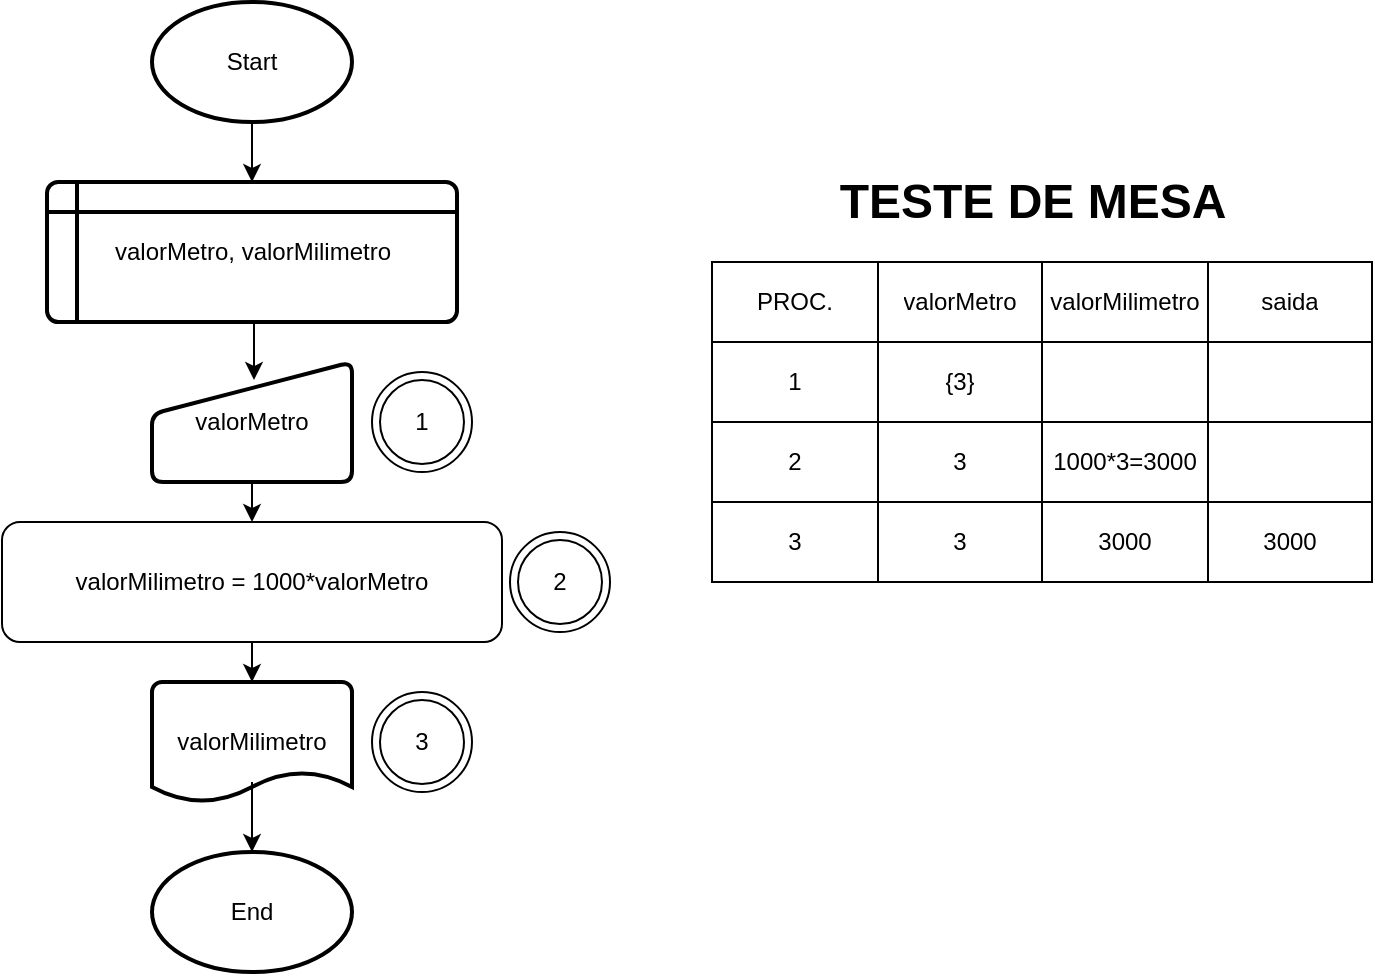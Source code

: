 <mxfile version="13.6.5" type="github">
  <diagram id="AKFp9x0IBh2-5NKwpCKr" name="Page-1">
    <mxGraphModel dx="856" dy="513" grid="1" gridSize="10" guides="1" tooltips="1" connect="1" arrows="1" fold="1" page="1" pageScale="1" pageWidth="827" pageHeight="1169" math="0" shadow="0">
      <root>
        <mxCell id="0" />
        <mxCell id="1" parent="0" />
        <mxCell id="G0h0YU3dxmo6zqzjJFRH-6" style="edgeStyle=orthogonalEdgeStyle;rounded=0;orthogonalLoop=1;jettySize=auto;html=1;exitX=0.5;exitY=1;exitDx=0;exitDy=0;exitPerimeter=0;entryX=0.5;entryY=0;entryDx=0;entryDy=0;" edge="1" parent="1" source="G0h0YU3dxmo6zqzjJFRH-1" target="G0h0YU3dxmo6zqzjJFRH-2">
          <mxGeometry relative="1" as="geometry" />
        </mxCell>
        <mxCell id="G0h0YU3dxmo6zqzjJFRH-1" value="Start" style="strokeWidth=2;html=1;shape=mxgraph.flowchart.start_1;whiteSpace=wrap;" vertex="1" parent="1">
          <mxGeometry x="210" y="100" width="100" height="60" as="geometry" />
        </mxCell>
        <mxCell id="G0h0YU3dxmo6zqzjJFRH-7" style="edgeStyle=orthogonalEdgeStyle;rounded=0;orthogonalLoop=1;jettySize=auto;html=1;exitX=0.5;exitY=1;exitDx=0;exitDy=0;entryX=0.51;entryY=0.15;entryDx=0;entryDy=0;entryPerimeter=0;" edge="1" parent="1" source="G0h0YU3dxmo6zqzjJFRH-2" target="G0h0YU3dxmo6zqzjJFRH-4">
          <mxGeometry relative="1" as="geometry" />
        </mxCell>
        <mxCell id="G0h0YU3dxmo6zqzjJFRH-2" value="valorMetro, valorMilimetro" style="shape=internalStorage;whiteSpace=wrap;html=1;dx=15;dy=15;rounded=1;arcSize=8;strokeWidth=2;" vertex="1" parent="1">
          <mxGeometry x="157.5" y="190" width="205" height="70" as="geometry" />
        </mxCell>
        <mxCell id="G0h0YU3dxmo6zqzjJFRH-3" value="valorMilimetro" style="strokeWidth=2;html=1;shape=mxgraph.flowchart.document2;whiteSpace=wrap;size=0.25;" vertex="1" parent="1">
          <mxGeometry x="210" y="440" width="100" height="60" as="geometry" />
        </mxCell>
        <mxCell id="G0h0YU3dxmo6zqzjJFRH-11" style="edgeStyle=orthogonalEdgeStyle;rounded=0;orthogonalLoop=1;jettySize=auto;html=1;exitX=0.5;exitY=1;exitDx=0;exitDy=0;entryX=0.5;entryY=0;entryDx=0;entryDy=0;" edge="1" parent="1" source="G0h0YU3dxmo6zqzjJFRH-4" target="G0h0YU3dxmo6zqzjJFRH-10">
          <mxGeometry relative="1" as="geometry" />
        </mxCell>
        <mxCell id="G0h0YU3dxmo6zqzjJFRH-4" value="valorMetro" style="html=1;strokeWidth=2;shape=manualInput;whiteSpace=wrap;rounded=1;size=26;arcSize=11;" vertex="1" parent="1">
          <mxGeometry x="210" y="280" width="100" height="60" as="geometry" />
        </mxCell>
        <mxCell id="G0h0YU3dxmo6zqzjJFRH-5" value="End" style="strokeWidth=2;html=1;shape=mxgraph.flowchart.start_1;whiteSpace=wrap;" vertex="1" parent="1">
          <mxGeometry x="210" y="525" width="100" height="60" as="geometry" />
        </mxCell>
        <mxCell id="G0h0YU3dxmo6zqzjJFRH-9" value="" style="endArrow=classic;html=1;exitX=0.5;exitY=0.833;exitDx=0;exitDy=0;exitPerimeter=0;entryX=0.5;entryY=0;entryDx=0;entryDy=0;entryPerimeter=0;" edge="1" parent="1" source="G0h0YU3dxmo6zqzjJFRH-3" target="G0h0YU3dxmo6zqzjJFRH-5">
          <mxGeometry width="50" height="50" relative="1" as="geometry">
            <mxPoint x="390" y="350" as="sourcePoint" />
            <mxPoint x="440" y="300" as="targetPoint" />
          </mxGeometry>
        </mxCell>
        <mxCell id="G0h0YU3dxmo6zqzjJFRH-12" style="edgeStyle=orthogonalEdgeStyle;rounded=0;orthogonalLoop=1;jettySize=auto;html=1;exitX=0.5;exitY=1;exitDx=0;exitDy=0;entryX=0.5;entryY=0;entryDx=0;entryDy=0;entryPerimeter=0;" edge="1" parent="1" source="G0h0YU3dxmo6zqzjJFRH-10" target="G0h0YU3dxmo6zqzjJFRH-3">
          <mxGeometry relative="1" as="geometry" />
        </mxCell>
        <mxCell id="G0h0YU3dxmo6zqzjJFRH-10" value="valorMilimetro = 1000*valorMetro" style="rounded=1;whiteSpace=wrap;html=1;" vertex="1" parent="1">
          <mxGeometry x="135" y="360" width="250" height="60" as="geometry" />
        </mxCell>
        <mxCell id="G0h0YU3dxmo6zqzjJFRH-14" value="1" style="ellipse;shape=doubleEllipse;whiteSpace=wrap;html=1;aspect=fixed;" vertex="1" parent="1">
          <mxGeometry x="320" y="285" width="50" height="50" as="geometry" />
        </mxCell>
        <mxCell id="G0h0YU3dxmo6zqzjJFRH-15" value="2" style="ellipse;shape=doubleEllipse;whiteSpace=wrap;html=1;aspect=fixed;" vertex="1" parent="1">
          <mxGeometry x="389" y="365" width="50" height="50" as="geometry" />
        </mxCell>
        <mxCell id="G0h0YU3dxmo6zqzjJFRH-16" value="3" style="ellipse;shape=doubleEllipse;whiteSpace=wrap;html=1;aspect=fixed;" vertex="1" parent="1">
          <mxGeometry x="320" y="445" width="50" height="50" as="geometry" />
        </mxCell>
        <mxCell id="G0h0YU3dxmo6zqzjJFRH-17" value="" style="shape=table;html=1;whiteSpace=wrap;startSize=0;container=1;collapsible=0;childLayout=tableLayout;" vertex="1" parent="1">
          <mxGeometry x="490" y="230" width="330" height="160" as="geometry" />
        </mxCell>
        <mxCell id="G0h0YU3dxmo6zqzjJFRH-18" value="" style="shape=partialRectangle;html=1;whiteSpace=wrap;collapsible=0;dropTarget=0;pointerEvents=0;fillColor=none;top=0;left=0;bottom=0;right=0;points=[[0,0.5],[1,0.5]];portConstraint=eastwest;" vertex="1" parent="G0h0YU3dxmo6zqzjJFRH-17">
          <mxGeometry width="330" height="40" as="geometry" />
        </mxCell>
        <mxCell id="G0h0YU3dxmo6zqzjJFRH-19" value="PROC." style="shape=partialRectangle;html=1;whiteSpace=wrap;connectable=0;overflow=hidden;fillColor=none;top=0;left=0;bottom=0;right=0;" vertex="1" parent="G0h0YU3dxmo6zqzjJFRH-18">
          <mxGeometry width="83" height="40" as="geometry" />
        </mxCell>
        <mxCell id="G0h0YU3dxmo6zqzjJFRH-20" value="valorMetro" style="shape=partialRectangle;html=1;whiteSpace=wrap;connectable=0;overflow=hidden;fillColor=none;top=0;left=0;bottom=0;right=0;" vertex="1" parent="G0h0YU3dxmo6zqzjJFRH-18">
          <mxGeometry x="83" width="82" height="40" as="geometry" />
        </mxCell>
        <mxCell id="G0h0YU3dxmo6zqzjJFRH-21" value="valorMilimetro" style="shape=partialRectangle;html=1;whiteSpace=wrap;connectable=0;overflow=hidden;fillColor=none;top=0;left=0;bottom=0;right=0;" vertex="1" parent="G0h0YU3dxmo6zqzjJFRH-18">
          <mxGeometry x="165" width="83" height="40" as="geometry" />
        </mxCell>
        <mxCell id="G0h0YU3dxmo6zqzjJFRH-22" value="saida" style="shape=partialRectangle;html=1;whiteSpace=wrap;connectable=0;overflow=hidden;fillColor=none;top=0;left=0;bottom=0;right=0;" vertex="1" parent="G0h0YU3dxmo6zqzjJFRH-18">
          <mxGeometry x="248" width="82" height="40" as="geometry" />
        </mxCell>
        <mxCell id="G0h0YU3dxmo6zqzjJFRH-23" value="" style="shape=partialRectangle;html=1;whiteSpace=wrap;collapsible=0;dropTarget=0;pointerEvents=0;fillColor=none;top=0;left=0;bottom=0;right=0;points=[[0,0.5],[1,0.5]];portConstraint=eastwest;" vertex="1" parent="G0h0YU3dxmo6zqzjJFRH-17">
          <mxGeometry y="40" width="330" height="40" as="geometry" />
        </mxCell>
        <mxCell id="G0h0YU3dxmo6zqzjJFRH-24" value="1" style="shape=partialRectangle;html=1;whiteSpace=wrap;connectable=0;overflow=hidden;fillColor=none;top=0;left=0;bottom=0;right=0;" vertex="1" parent="G0h0YU3dxmo6zqzjJFRH-23">
          <mxGeometry width="83" height="40" as="geometry" />
        </mxCell>
        <mxCell id="G0h0YU3dxmo6zqzjJFRH-25" value="{3}" style="shape=partialRectangle;html=1;whiteSpace=wrap;connectable=0;overflow=hidden;fillColor=none;top=0;left=0;bottom=0;right=0;" vertex="1" parent="G0h0YU3dxmo6zqzjJFRH-23">
          <mxGeometry x="83" width="82" height="40" as="geometry" />
        </mxCell>
        <mxCell id="G0h0YU3dxmo6zqzjJFRH-26" value="" style="shape=partialRectangle;html=1;whiteSpace=wrap;connectable=0;overflow=hidden;fillColor=none;top=0;left=0;bottom=0;right=0;" vertex="1" parent="G0h0YU3dxmo6zqzjJFRH-23">
          <mxGeometry x="165" width="83" height="40" as="geometry" />
        </mxCell>
        <mxCell id="G0h0YU3dxmo6zqzjJFRH-27" value="" style="shape=partialRectangle;html=1;whiteSpace=wrap;connectable=0;overflow=hidden;fillColor=none;top=0;left=0;bottom=0;right=0;" vertex="1" parent="G0h0YU3dxmo6zqzjJFRH-23">
          <mxGeometry x="248" width="82" height="40" as="geometry" />
        </mxCell>
        <mxCell id="G0h0YU3dxmo6zqzjJFRH-28" value="" style="shape=partialRectangle;html=1;whiteSpace=wrap;collapsible=0;dropTarget=0;pointerEvents=0;fillColor=none;top=0;left=0;bottom=0;right=0;points=[[0,0.5],[1,0.5]];portConstraint=eastwest;" vertex="1" parent="G0h0YU3dxmo6zqzjJFRH-17">
          <mxGeometry y="80" width="330" height="40" as="geometry" />
        </mxCell>
        <mxCell id="G0h0YU3dxmo6zqzjJFRH-29" value="2" style="shape=partialRectangle;html=1;whiteSpace=wrap;connectable=0;overflow=hidden;fillColor=none;top=0;left=0;bottom=0;right=0;" vertex="1" parent="G0h0YU3dxmo6zqzjJFRH-28">
          <mxGeometry width="83" height="40" as="geometry" />
        </mxCell>
        <mxCell id="G0h0YU3dxmo6zqzjJFRH-30" value="3" style="shape=partialRectangle;html=1;whiteSpace=wrap;connectable=0;overflow=hidden;fillColor=none;top=0;left=0;bottom=0;right=0;" vertex="1" parent="G0h0YU3dxmo6zqzjJFRH-28">
          <mxGeometry x="83" width="82" height="40" as="geometry" />
        </mxCell>
        <mxCell id="G0h0YU3dxmo6zqzjJFRH-31" value="1000*3=3000" style="shape=partialRectangle;html=1;whiteSpace=wrap;connectable=0;overflow=hidden;fillColor=none;top=0;left=0;bottom=0;right=0;" vertex="1" parent="G0h0YU3dxmo6zqzjJFRH-28">
          <mxGeometry x="165" width="83" height="40" as="geometry" />
        </mxCell>
        <mxCell id="G0h0YU3dxmo6zqzjJFRH-32" value="" style="shape=partialRectangle;html=1;whiteSpace=wrap;connectable=0;overflow=hidden;fillColor=none;top=0;left=0;bottom=0;right=0;" vertex="1" parent="G0h0YU3dxmo6zqzjJFRH-28">
          <mxGeometry x="248" width="82" height="40" as="geometry" />
        </mxCell>
        <mxCell id="G0h0YU3dxmo6zqzjJFRH-33" value="" style="shape=partialRectangle;html=1;whiteSpace=wrap;collapsible=0;dropTarget=0;pointerEvents=0;fillColor=none;top=0;left=0;bottom=0;right=0;points=[[0,0.5],[1,0.5]];portConstraint=eastwest;" vertex="1" parent="G0h0YU3dxmo6zqzjJFRH-17">
          <mxGeometry y="120" width="330" height="40" as="geometry" />
        </mxCell>
        <mxCell id="G0h0YU3dxmo6zqzjJFRH-34" value="3" style="shape=partialRectangle;html=1;whiteSpace=wrap;connectable=0;overflow=hidden;fillColor=none;top=0;left=0;bottom=0;right=0;" vertex="1" parent="G0h0YU3dxmo6zqzjJFRH-33">
          <mxGeometry width="83" height="40" as="geometry" />
        </mxCell>
        <mxCell id="G0h0YU3dxmo6zqzjJFRH-35" value="3" style="shape=partialRectangle;html=1;whiteSpace=wrap;connectable=0;overflow=hidden;fillColor=none;top=0;left=0;bottom=0;right=0;" vertex="1" parent="G0h0YU3dxmo6zqzjJFRH-33">
          <mxGeometry x="83" width="82" height="40" as="geometry" />
        </mxCell>
        <mxCell id="G0h0YU3dxmo6zqzjJFRH-36" value="3000" style="shape=partialRectangle;html=1;whiteSpace=wrap;connectable=0;overflow=hidden;fillColor=none;top=0;left=0;bottom=0;right=0;" vertex="1" parent="G0h0YU3dxmo6zqzjJFRH-33">
          <mxGeometry x="165" width="83" height="40" as="geometry" />
        </mxCell>
        <mxCell id="G0h0YU3dxmo6zqzjJFRH-37" value="3000" style="shape=partialRectangle;html=1;whiteSpace=wrap;connectable=0;overflow=hidden;fillColor=none;top=0;left=0;bottom=0;right=0;" vertex="1" parent="G0h0YU3dxmo6zqzjJFRH-33">
          <mxGeometry x="248" width="82" height="40" as="geometry" />
        </mxCell>
        <mxCell id="G0h0YU3dxmo6zqzjJFRH-39" value="TESTE DE MESA" style="text;strokeColor=none;fillColor=none;html=1;fontSize=24;fontStyle=1;verticalAlign=middle;align=center;" vertex="1" parent="1">
          <mxGeometry x="600" y="180" width="100" height="40" as="geometry" />
        </mxCell>
      </root>
    </mxGraphModel>
  </diagram>
</mxfile>
